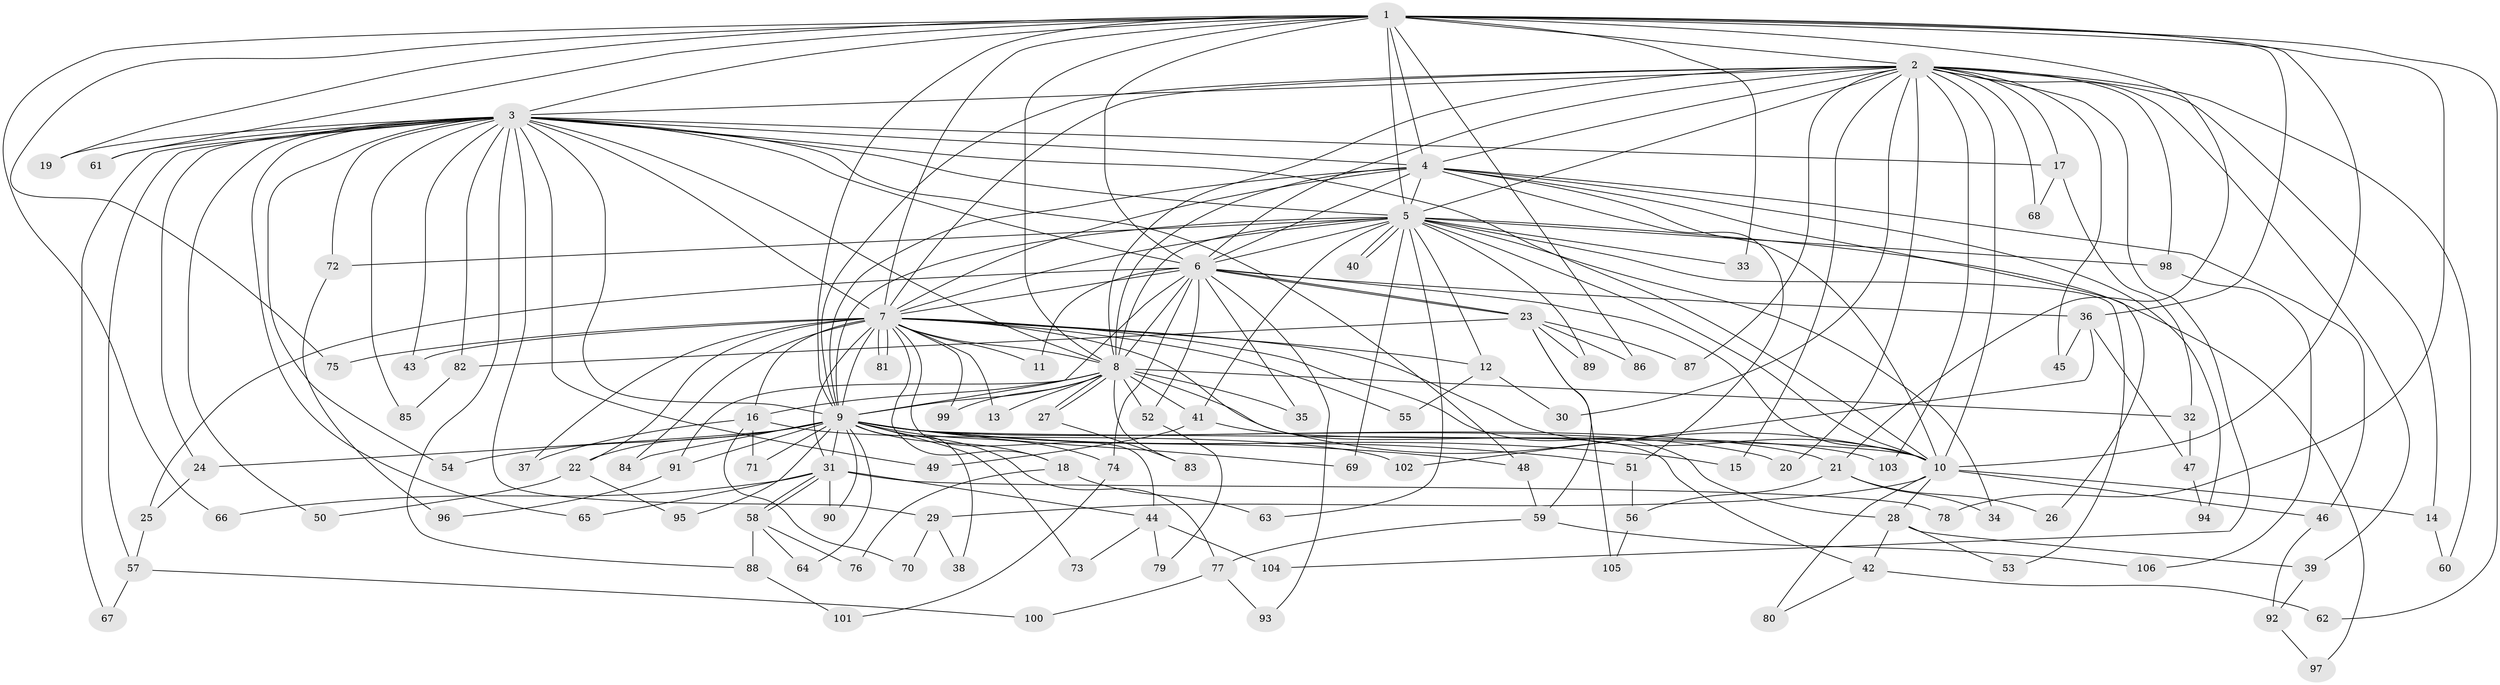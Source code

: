 // coarse degree distribution, {31: 0.012345679012345678, 28: 0.012345679012345678, 22: 0.012345679012345678, 11: 0.012345679012345678, 20: 0.012345679012345678, 16: 0.012345679012345678, 25: 0.012345679012345678, 12: 0.012345679012345678, 2: 0.48148148148148145, 3: 0.20987654320987653, 5: 0.06172839506172839, 4: 0.07407407407407407, 7: 0.012345679012345678, 9: 0.012345679012345678, 6: 0.012345679012345678, 1: 0.037037037037037035}
// Generated by graph-tools (version 1.1) at 2025/41/03/06/25 10:41:44]
// undirected, 106 vertices, 237 edges
graph export_dot {
graph [start="1"]
  node [color=gray90,style=filled];
  1;
  2;
  3;
  4;
  5;
  6;
  7;
  8;
  9;
  10;
  11;
  12;
  13;
  14;
  15;
  16;
  17;
  18;
  19;
  20;
  21;
  22;
  23;
  24;
  25;
  26;
  27;
  28;
  29;
  30;
  31;
  32;
  33;
  34;
  35;
  36;
  37;
  38;
  39;
  40;
  41;
  42;
  43;
  44;
  45;
  46;
  47;
  48;
  49;
  50;
  51;
  52;
  53;
  54;
  55;
  56;
  57;
  58;
  59;
  60;
  61;
  62;
  63;
  64;
  65;
  66;
  67;
  68;
  69;
  70;
  71;
  72;
  73;
  74;
  75;
  76;
  77;
  78;
  79;
  80;
  81;
  82;
  83;
  84;
  85;
  86;
  87;
  88;
  89;
  90;
  91;
  92;
  93;
  94;
  95;
  96;
  97;
  98;
  99;
  100;
  101;
  102;
  103;
  104;
  105;
  106;
  1 -- 2;
  1 -- 3;
  1 -- 4;
  1 -- 5;
  1 -- 6;
  1 -- 7;
  1 -- 8;
  1 -- 9;
  1 -- 10;
  1 -- 19;
  1 -- 21;
  1 -- 33;
  1 -- 36;
  1 -- 61;
  1 -- 62;
  1 -- 66;
  1 -- 75;
  1 -- 78;
  1 -- 86;
  2 -- 3;
  2 -- 4;
  2 -- 5;
  2 -- 6;
  2 -- 7;
  2 -- 8;
  2 -- 9;
  2 -- 10;
  2 -- 14;
  2 -- 15;
  2 -- 17;
  2 -- 20;
  2 -- 30;
  2 -- 39;
  2 -- 45;
  2 -- 60;
  2 -- 68;
  2 -- 87;
  2 -- 98;
  2 -- 103;
  2 -- 104;
  3 -- 4;
  3 -- 5;
  3 -- 6;
  3 -- 7;
  3 -- 8;
  3 -- 9;
  3 -- 10;
  3 -- 17;
  3 -- 19;
  3 -- 24;
  3 -- 29;
  3 -- 43;
  3 -- 48;
  3 -- 49;
  3 -- 50;
  3 -- 54;
  3 -- 57;
  3 -- 61;
  3 -- 65;
  3 -- 67;
  3 -- 72;
  3 -- 82;
  3 -- 85;
  3 -- 88;
  4 -- 5;
  4 -- 6;
  4 -- 7;
  4 -- 8;
  4 -- 9;
  4 -- 10;
  4 -- 26;
  4 -- 46;
  4 -- 51;
  4 -- 94;
  5 -- 6;
  5 -- 7;
  5 -- 8;
  5 -- 9;
  5 -- 10;
  5 -- 12;
  5 -- 33;
  5 -- 34;
  5 -- 40;
  5 -- 40;
  5 -- 41;
  5 -- 53;
  5 -- 63;
  5 -- 69;
  5 -- 72;
  5 -- 89;
  5 -- 97;
  5 -- 98;
  6 -- 7;
  6 -- 8;
  6 -- 9;
  6 -- 10;
  6 -- 11;
  6 -- 23;
  6 -- 23;
  6 -- 25;
  6 -- 35;
  6 -- 36;
  6 -- 52;
  6 -- 74;
  6 -- 93;
  7 -- 8;
  7 -- 9;
  7 -- 10;
  7 -- 11;
  7 -- 12;
  7 -- 13;
  7 -- 16;
  7 -- 18;
  7 -- 22;
  7 -- 28;
  7 -- 31;
  7 -- 37;
  7 -- 42;
  7 -- 43;
  7 -- 44;
  7 -- 55;
  7 -- 75;
  7 -- 81;
  7 -- 81;
  7 -- 84;
  7 -- 99;
  8 -- 9;
  8 -- 10;
  8 -- 13;
  8 -- 16;
  8 -- 27;
  8 -- 27;
  8 -- 32;
  8 -- 35;
  8 -- 41;
  8 -- 52;
  8 -- 83;
  8 -- 91;
  8 -- 99;
  9 -- 10;
  9 -- 15;
  9 -- 18;
  9 -- 20;
  9 -- 21;
  9 -- 22;
  9 -- 24;
  9 -- 31;
  9 -- 38;
  9 -- 48;
  9 -- 51;
  9 -- 54;
  9 -- 64;
  9 -- 69;
  9 -- 71;
  9 -- 73;
  9 -- 74;
  9 -- 77;
  9 -- 84;
  9 -- 90;
  9 -- 91;
  9 -- 95;
  10 -- 14;
  10 -- 28;
  10 -- 29;
  10 -- 46;
  10 -- 80;
  12 -- 30;
  12 -- 55;
  14 -- 60;
  16 -- 37;
  16 -- 70;
  16 -- 71;
  16 -- 102;
  17 -- 32;
  17 -- 68;
  18 -- 63;
  18 -- 76;
  21 -- 26;
  21 -- 34;
  21 -- 56;
  22 -- 50;
  22 -- 95;
  23 -- 59;
  23 -- 82;
  23 -- 86;
  23 -- 87;
  23 -- 89;
  23 -- 105;
  24 -- 25;
  25 -- 57;
  27 -- 83;
  28 -- 39;
  28 -- 42;
  28 -- 53;
  29 -- 38;
  29 -- 70;
  31 -- 44;
  31 -- 58;
  31 -- 58;
  31 -- 65;
  31 -- 66;
  31 -- 78;
  31 -- 90;
  32 -- 47;
  36 -- 45;
  36 -- 47;
  36 -- 102;
  39 -- 92;
  41 -- 49;
  41 -- 103;
  42 -- 62;
  42 -- 80;
  44 -- 73;
  44 -- 79;
  44 -- 104;
  46 -- 92;
  47 -- 94;
  48 -- 59;
  51 -- 56;
  52 -- 79;
  56 -- 105;
  57 -- 67;
  57 -- 100;
  58 -- 64;
  58 -- 76;
  58 -- 88;
  59 -- 77;
  59 -- 106;
  72 -- 96;
  74 -- 101;
  77 -- 93;
  77 -- 100;
  82 -- 85;
  88 -- 101;
  91 -- 96;
  92 -- 97;
  98 -- 106;
}
